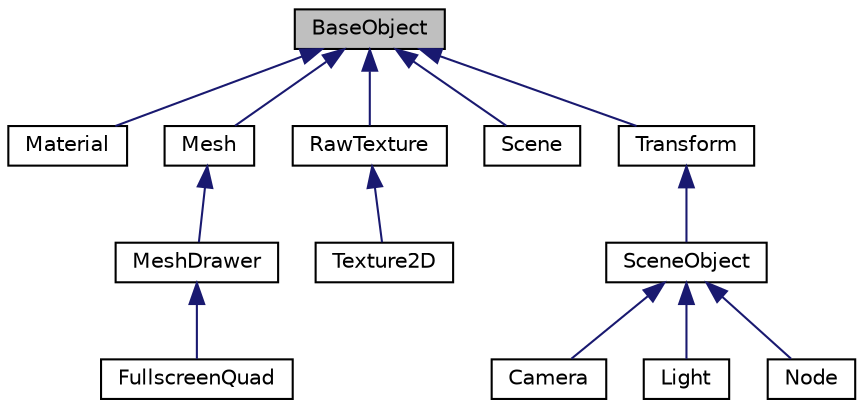 digraph "BaseObject"
{
 // INTERACTIVE_SVG=YES
 // LATEX_PDF_SIZE
  edge [fontname="Helvetica",fontsize="10",labelfontname="Helvetica",labelfontsize="10"];
  node [fontname="Helvetica",fontsize="10",shape=record];
  Node1 [label="BaseObject",height=0.2,width=0.4,color="black", fillcolor="grey75", style="filled", fontcolor="black",tooltip=" "];
  Node1 -> Node2 [dir="back",color="midnightblue",fontsize="10",style="solid",fontname="Helvetica"];
  Node2 [label="Material",height=0.2,width=0.4,color="black", fillcolor="white", style="filled",URL="$class_material.html",tooltip="Contains parameters that describe a material properties. Its usually bound to a Mesh for rendering."];
  Node1 -> Node3 [dir="back",color="midnightblue",fontsize="10",style="solid",fontname="Helvetica"];
  Node3 [label="Mesh",height=0.2,width=0.4,color="black", fillcolor="white", style="filled",URL="$class_mesh.html",tooltip="Mesh base class, contains the mesh data"];
  Node3 -> Node4 [dir="back",color="midnightblue",fontsize="10",style="solid",fontname="Helvetica"];
  Node4 [label="MeshDrawer",height=0.2,width=0.4,color="black", fillcolor="white", style="filled",URL="$class_mesh_drawer.html",tooltip="Mesh drawer class contains the neccesary buffers to draw the associated mesh data"];
  Node4 -> Node5 [dir="back",color="midnightblue",fontsize="10",style="solid",fontname="Helvetica"];
  Node5 [label="FullscreenQuad",height=0.2,width=0.4,color="black", fillcolor="white", style="filled",URL="$class_fullscreen_quad.html",tooltip=" "];
  Node1 -> Node6 [dir="back",color="midnightblue",fontsize="10",style="solid",fontname="Helvetica"];
  Node6 [label="RawTexture",height=0.2,width=0.4,color="black", fillcolor="white", style="filled",URL="$class_raw_texture.html",tooltip=" "];
  Node6 -> Node7 [dir="back",color="midnightblue",fontsize="10",style="solid",fontname="Helvetica"];
  Node7 [label="Texture2D",height=0.2,width=0.4,color="black", fillcolor="white", style="filled",URL="$class_texture2_d.html",tooltip=" "];
  Node1 -> Node8 [dir="back",color="midnightblue",fontsize="10",style="solid",fontname="Helvetica"];
  Node8 [label="Scene",height=0.2,width=0.4,color="black", fillcolor="white", style="filled",URL="$class_scene.html",tooltip="Represents a scene composed of many cameras, meshes, lights, textures and materials...."];
  Node1 -> Node9 [dir="back",color="midnightblue",fontsize="10",style="solid",fontname="Helvetica"];
  Node9 [label="Transform",height=0.2,width=0.4,color="black", fillcolor="white", style="filled",URL="$class_transform.html",tooltip="Handles all transformation operations such as scaling, rotating and translating"];
  Node9 -> Node10 [dir="back",color="midnightblue",fontsize="10",style="solid",fontname="Helvetica"];
  Node10 [label="SceneObject",height=0.2,width=0.4,color="black", fillcolor="white", style="filled",URL="$class_scene_object.html",tooltip="Use for objects that residen within a scene"];
  Node10 -> Node11 [dir="back",color="midnightblue",fontsize="10",style="solid",fontname="Helvetica"];
  Node11 [label="Camera",height=0.2,width=0.4,color="black", fillcolor="white", style="filled",URL="$class_camera.html",tooltip="Holds parameters and settings for scene cameras. Viewing parameters and projection setup for the came..."];
  Node10 -> Node12 [dir="back",color="midnightblue",fontsize="10",style="solid",fontname="Helvetica"];
  Node12 [label="Light",height=0.2,width=0.4,color="black", fillcolor="white", style="filled",URL="$class_light.html",tooltip="Holds the parameters that describe a scene light source. Supports for three different types of light ..."];
  Node10 -> Node13 [dir="back",color="midnightblue",fontsize="10",style="solid",fontname="Helvetica"];
  Node13 [label="Node",height=0.2,width=0.4,color="black", fillcolor="white", style="filled",URL="$class_node.html",tooltip="Describes a node in scene. A node can contain an undefined number of meshes and subnodes."];
}
